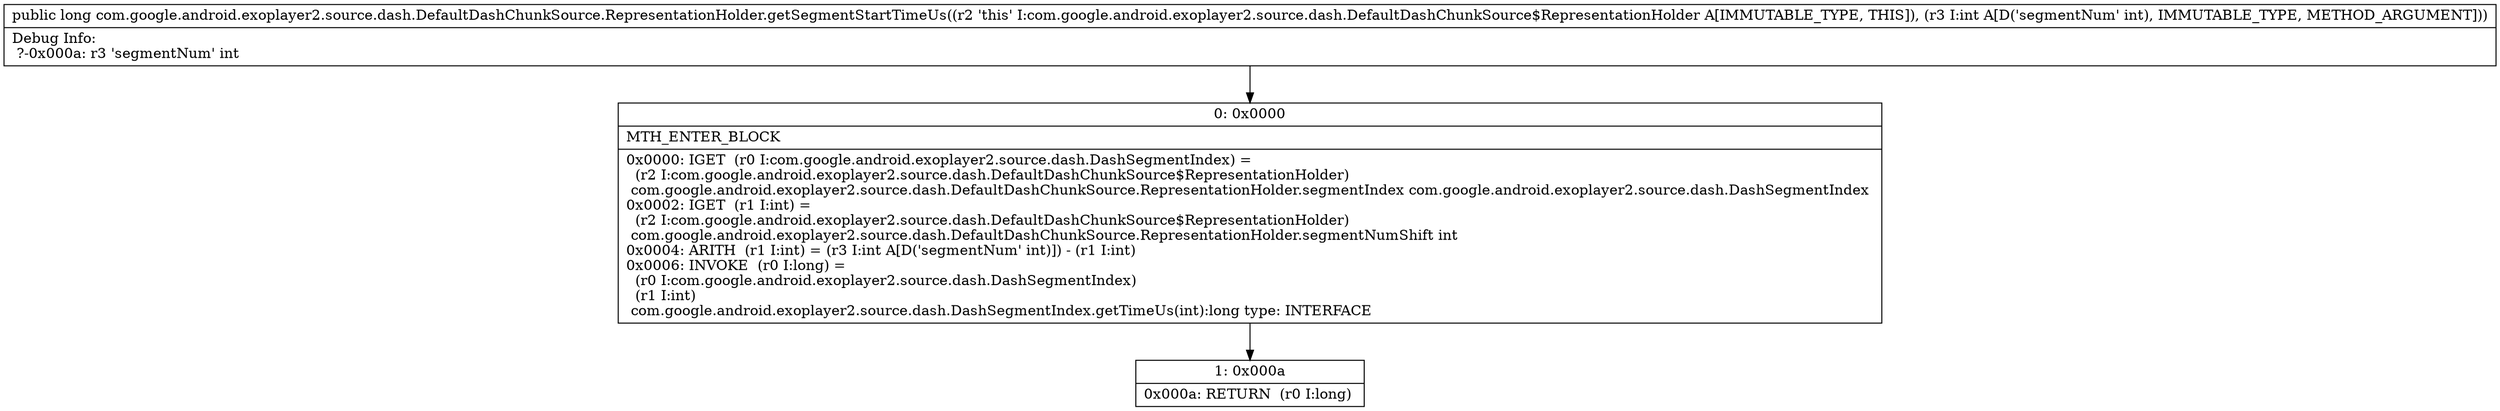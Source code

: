 digraph "CFG forcom.google.android.exoplayer2.source.dash.DefaultDashChunkSource.RepresentationHolder.getSegmentStartTimeUs(I)J" {
Node_0 [shape=record,label="{0\:\ 0x0000|MTH_ENTER_BLOCK\l|0x0000: IGET  (r0 I:com.google.android.exoplayer2.source.dash.DashSegmentIndex) = \l  (r2 I:com.google.android.exoplayer2.source.dash.DefaultDashChunkSource$RepresentationHolder)\l com.google.android.exoplayer2.source.dash.DefaultDashChunkSource.RepresentationHolder.segmentIndex com.google.android.exoplayer2.source.dash.DashSegmentIndex \l0x0002: IGET  (r1 I:int) = \l  (r2 I:com.google.android.exoplayer2.source.dash.DefaultDashChunkSource$RepresentationHolder)\l com.google.android.exoplayer2.source.dash.DefaultDashChunkSource.RepresentationHolder.segmentNumShift int \l0x0004: ARITH  (r1 I:int) = (r3 I:int A[D('segmentNum' int)]) \- (r1 I:int) \l0x0006: INVOKE  (r0 I:long) = \l  (r0 I:com.google.android.exoplayer2.source.dash.DashSegmentIndex)\l  (r1 I:int)\l com.google.android.exoplayer2.source.dash.DashSegmentIndex.getTimeUs(int):long type: INTERFACE \l}"];
Node_1 [shape=record,label="{1\:\ 0x000a|0x000a: RETURN  (r0 I:long) \l}"];
MethodNode[shape=record,label="{public long com.google.android.exoplayer2.source.dash.DefaultDashChunkSource.RepresentationHolder.getSegmentStartTimeUs((r2 'this' I:com.google.android.exoplayer2.source.dash.DefaultDashChunkSource$RepresentationHolder A[IMMUTABLE_TYPE, THIS]), (r3 I:int A[D('segmentNum' int), IMMUTABLE_TYPE, METHOD_ARGUMENT]))  | Debug Info:\l  ?\-0x000a: r3 'segmentNum' int\l}"];
MethodNode -> Node_0;
Node_0 -> Node_1;
}

